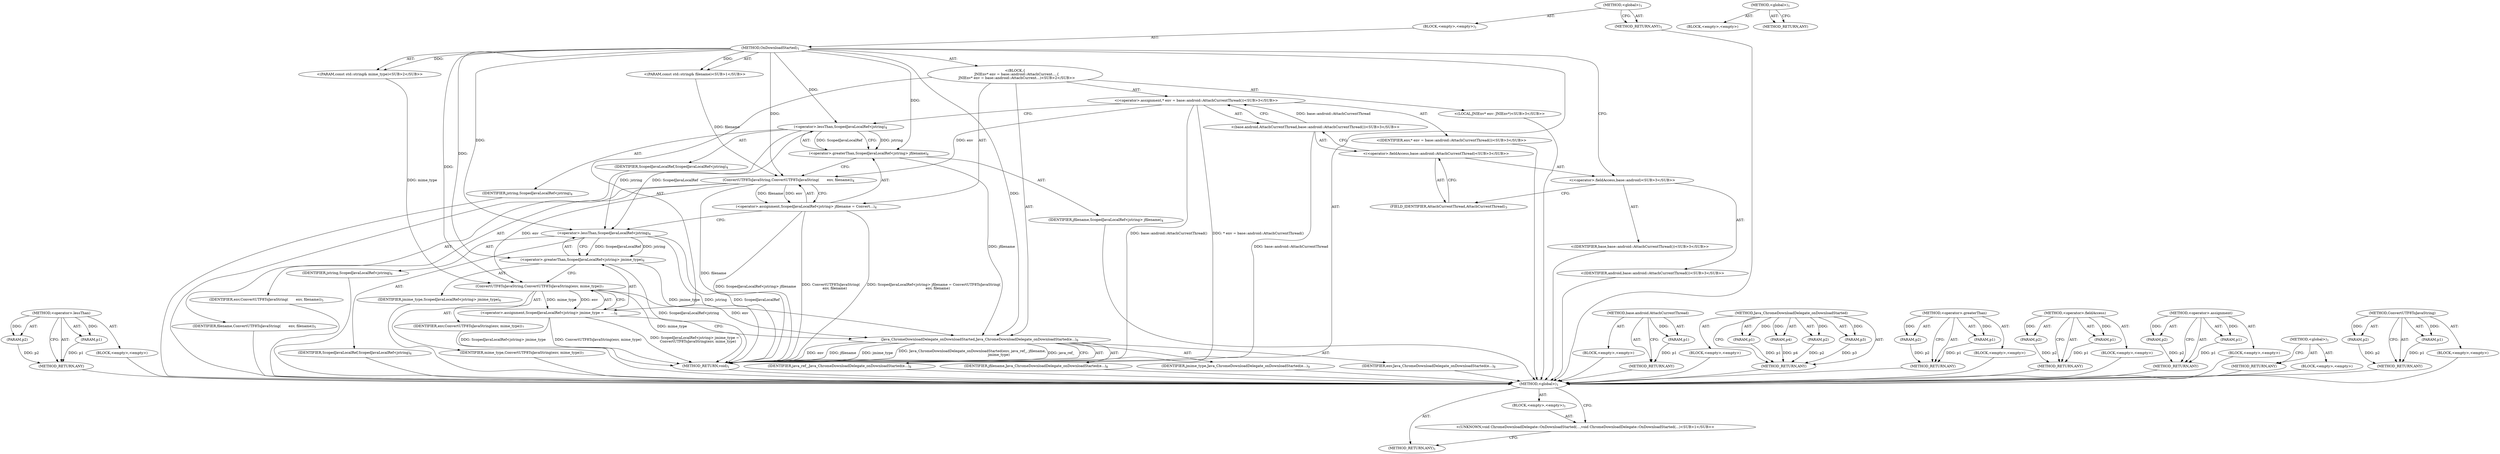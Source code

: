 digraph "&lt;global&gt;" {
vulnerable_84 [label=<(METHOD,&lt;operator&gt;.lessThan)>];
vulnerable_85 [label=<(PARAM,p1)>];
vulnerable_86 [label=<(PARAM,p2)>];
vulnerable_87 [label=<(BLOCK,&lt;empty&gt;,&lt;empty&gt;)>];
vulnerable_88 [label=<(METHOD_RETURN,ANY)>];
vulnerable_6 [label=<(METHOD,&lt;global&gt;)<SUB>1</SUB>>];
vulnerable_7 [label=<(BLOCK,&lt;empty&gt;,&lt;empty&gt;)<SUB>1</SUB>>];
vulnerable_8 [label=<(METHOD,OnDownloadStarted)<SUB>1</SUB>>];
vulnerable_9 [label="<(PARAM,const std::string&amp; filename)<SUB>1</SUB>>"];
vulnerable_10 [label="<(PARAM,const std::string&amp; mime_type)<SUB>2</SUB>>"];
vulnerable_11 [label="<(BLOCK,{
   JNIEnv* env = base::android::AttachCurrent...,{
   JNIEnv* env = base::android::AttachCurrent...)<SUB>2</SUB>>"];
vulnerable_12 [label="<(LOCAL,JNIEnv* env: JNIEnv*)<SUB>3</SUB>>"];
vulnerable_13 [label="<(&lt;operator&gt;.assignment,* env = base::android::AttachCurrentThread())<SUB>3</SUB>>"];
vulnerable_14 [label="<(IDENTIFIER,env,* env = base::android::AttachCurrentThread())<SUB>3</SUB>>"];
vulnerable_15 [label="<(base.android.AttachCurrentThread,base::android::AttachCurrentThread())<SUB>3</SUB>>"];
vulnerable_16 [label="<(&lt;operator&gt;.fieldAccess,base::android::AttachCurrentThread)<SUB>3</SUB>>"];
vulnerable_17 [label="<(&lt;operator&gt;.fieldAccess,base::android)<SUB>3</SUB>>"];
vulnerable_18 [label="<(IDENTIFIER,base,base::android::AttachCurrentThread())<SUB>3</SUB>>"];
vulnerable_19 [label="<(IDENTIFIER,android,base::android::AttachCurrentThread())<SUB>3</SUB>>"];
vulnerable_20 [label=<(FIELD_IDENTIFIER,AttachCurrentThread,AttachCurrentThread)<SUB>3</SUB>>];
vulnerable_21 [label=<(&lt;operator&gt;.assignment,ScopedJavaLocalRef&lt;jstring&gt; jfilename = Convert...)<SUB>4</SUB>>];
vulnerable_22 [label=<(&lt;operator&gt;.greaterThan,ScopedJavaLocalRef&lt;jstring&gt; jfilename)<SUB>4</SUB>>];
vulnerable_23 [label=<(&lt;operator&gt;.lessThan,ScopedJavaLocalRef&lt;jstring)<SUB>4</SUB>>];
vulnerable_24 [label=<(IDENTIFIER,ScopedJavaLocalRef,ScopedJavaLocalRef&lt;jstring)<SUB>4</SUB>>];
vulnerable_25 [label=<(IDENTIFIER,jstring,ScopedJavaLocalRef&lt;jstring)<SUB>4</SUB>>];
vulnerable_26 [label=<(IDENTIFIER,jfilename,ScopedJavaLocalRef&lt;jstring&gt; jfilename)<SUB>4</SUB>>];
vulnerable_27 [label=<(ConvertUTF8ToJavaString,ConvertUTF8ToJavaString(
       env, filename))<SUB>4</SUB>>];
vulnerable_28 [label=<(IDENTIFIER,env,ConvertUTF8ToJavaString(
       env, filename))<SUB>5</SUB>>];
vulnerable_29 [label=<(IDENTIFIER,filename,ConvertUTF8ToJavaString(
       env, filename))<SUB>5</SUB>>];
vulnerable_30 [label=<(&lt;operator&gt;.assignment,ScopedJavaLocalRef&lt;jstring&gt; jmime_type =
      ...)<SUB>6</SUB>>];
vulnerable_31 [label=<(&lt;operator&gt;.greaterThan,ScopedJavaLocalRef&lt;jstring&gt; jmime_type)<SUB>6</SUB>>];
vulnerable_32 [label=<(&lt;operator&gt;.lessThan,ScopedJavaLocalRef&lt;jstring)<SUB>6</SUB>>];
vulnerable_33 [label=<(IDENTIFIER,ScopedJavaLocalRef,ScopedJavaLocalRef&lt;jstring)<SUB>6</SUB>>];
vulnerable_34 [label=<(IDENTIFIER,jstring,ScopedJavaLocalRef&lt;jstring)<SUB>6</SUB>>];
vulnerable_35 [label=<(IDENTIFIER,jmime_type,ScopedJavaLocalRef&lt;jstring&gt; jmime_type)<SUB>6</SUB>>];
vulnerable_36 [label=<(ConvertUTF8ToJavaString,ConvertUTF8ToJavaString(env, mime_type))<SUB>7</SUB>>];
vulnerable_37 [label=<(IDENTIFIER,env,ConvertUTF8ToJavaString(env, mime_type))<SUB>7</SUB>>];
vulnerable_38 [label=<(IDENTIFIER,mime_type,ConvertUTF8ToJavaString(env, mime_type))<SUB>7</SUB>>];
vulnerable_39 [label=<(Java_ChromeDownloadDelegate_onDownloadStarted,Java_ChromeDownloadDelegate_onDownloadStarted(e...)<SUB>8</SUB>>];
vulnerable_40 [label=<(IDENTIFIER,env,Java_ChromeDownloadDelegate_onDownloadStarted(e...)<SUB>8</SUB>>];
vulnerable_41 [label=<(IDENTIFIER,java_ref_,Java_ChromeDownloadDelegate_onDownloadStarted(e...)<SUB>8</SUB>>];
vulnerable_42 [label=<(IDENTIFIER,jfilename,Java_ChromeDownloadDelegate_onDownloadStarted(e...)<SUB>8</SUB>>];
vulnerable_43 [label=<(IDENTIFIER,jmime_type,Java_ChromeDownloadDelegate_onDownloadStarted(e...)<SUB>9</SUB>>];
vulnerable_44 [label=<(METHOD_RETURN,void)<SUB>1</SUB>>];
vulnerable_46 [label=<(METHOD_RETURN,ANY)<SUB>1</SUB>>];
vulnerable_70 [label=<(METHOD,base.android.AttachCurrentThread)>];
vulnerable_71 [label=<(PARAM,p1)>];
vulnerable_72 [label=<(BLOCK,&lt;empty&gt;,&lt;empty&gt;)>];
vulnerable_73 [label=<(METHOD_RETURN,ANY)>];
vulnerable_94 [label=<(METHOD,Java_ChromeDownloadDelegate_onDownloadStarted)>];
vulnerable_95 [label=<(PARAM,p1)>];
vulnerable_96 [label=<(PARAM,p2)>];
vulnerable_97 [label=<(PARAM,p3)>];
vulnerable_98 [label=<(PARAM,p4)>];
vulnerable_99 [label=<(BLOCK,&lt;empty&gt;,&lt;empty&gt;)>];
vulnerable_100 [label=<(METHOD_RETURN,ANY)>];
vulnerable_79 [label=<(METHOD,&lt;operator&gt;.greaterThan)>];
vulnerable_80 [label=<(PARAM,p1)>];
vulnerable_81 [label=<(PARAM,p2)>];
vulnerable_82 [label=<(BLOCK,&lt;empty&gt;,&lt;empty&gt;)>];
vulnerable_83 [label=<(METHOD_RETURN,ANY)>];
vulnerable_74 [label=<(METHOD,&lt;operator&gt;.fieldAccess)>];
vulnerable_75 [label=<(PARAM,p1)>];
vulnerable_76 [label=<(PARAM,p2)>];
vulnerable_77 [label=<(BLOCK,&lt;empty&gt;,&lt;empty&gt;)>];
vulnerable_78 [label=<(METHOD_RETURN,ANY)>];
vulnerable_65 [label=<(METHOD,&lt;operator&gt;.assignment)>];
vulnerable_66 [label=<(PARAM,p1)>];
vulnerable_67 [label=<(PARAM,p2)>];
vulnerable_68 [label=<(BLOCK,&lt;empty&gt;,&lt;empty&gt;)>];
vulnerable_69 [label=<(METHOD_RETURN,ANY)>];
vulnerable_59 [label=<(METHOD,&lt;global&gt;)<SUB>1</SUB>>];
vulnerable_60 [label=<(BLOCK,&lt;empty&gt;,&lt;empty&gt;)>];
vulnerable_61 [label=<(METHOD_RETURN,ANY)>];
vulnerable_89 [label=<(METHOD,ConvertUTF8ToJavaString)>];
vulnerable_90 [label=<(PARAM,p1)>];
vulnerable_91 [label=<(PARAM,p2)>];
vulnerable_92 [label=<(BLOCK,&lt;empty&gt;,&lt;empty&gt;)>];
vulnerable_93 [label=<(METHOD_RETURN,ANY)>];
fixed_6 [label=<(METHOD,&lt;global&gt;)<SUB>1</SUB>>];
fixed_7 [label=<(BLOCK,&lt;empty&gt;,&lt;empty&gt;)<SUB>1</SUB>>];
fixed_8 [label="<(UNKNOWN,void ChromeDownloadDelegate::OnDownloadStarted(...,void ChromeDownloadDelegate::OnDownloadStarted(...)<SUB>1</SUB>>"];
fixed_9 [label=<(METHOD_RETURN,ANY)<SUB>1</SUB>>];
fixed_14 [label=<(METHOD,&lt;global&gt;)<SUB>1</SUB>>];
fixed_15 [label=<(BLOCK,&lt;empty&gt;,&lt;empty&gt;)>];
fixed_16 [label=<(METHOD_RETURN,ANY)>];
vulnerable_84 -> vulnerable_85  [key=0, label="AST: "];
vulnerable_84 -> vulnerable_85  [key=1, label="DDG: "];
vulnerable_84 -> vulnerable_87  [key=0, label="AST: "];
vulnerable_84 -> vulnerable_86  [key=0, label="AST: "];
vulnerable_84 -> vulnerable_86  [key=1, label="DDG: "];
vulnerable_84 -> vulnerable_88  [key=0, label="AST: "];
vulnerable_84 -> vulnerable_88  [key=1, label="CFG: "];
vulnerable_85 -> vulnerable_88  [key=0, label="DDG: p1"];
vulnerable_86 -> vulnerable_88  [key=0, label="DDG: p2"];
vulnerable_87 -> fixed_6  [key=0];
vulnerable_88 -> fixed_6  [key=0];
vulnerable_6 -> vulnerable_7  [key=0, label="AST: "];
vulnerable_6 -> vulnerable_46  [key=0, label="AST: "];
vulnerable_6 -> vulnerable_46  [key=1, label="CFG: "];
vulnerable_7 -> vulnerable_8  [key=0, label="AST: "];
vulnerable_8 -> vulnerable_9  [key=0, label="AST: "];
vulnerable_8 -> vulnerable_9  [key=1, label="DDG: "];
vulnerable_8 -> vulnerable_10  [key=0, label="AST: "];
vulnerable_8 -> vulnerable_10  [key=1, label="DDG: "];
vulnerable_8 -> vulnerable_11  [key=0, label="AST: "];
vulnerable_8 -> vulnerable_44  [key=0, label="AST: "];
vulnerable_8 -> vulnerable_17  [key=0, label="CFG: "];
vulnerable_8 -> vulnerable_39  [key=0, label="DDG: "];
vulnerable_8 -> vulnerable_22  [key=0, label="DDG: "];
vulnerable_8 -> vulnerable_27  [key=0, label="DDG: "];
vulnerable_8 -> vulnerable_31  [key=0, label="DDG: "];
vulnerable_8 -> vulnerable_36  [key=0, label="DDG: "];
vulnerable_8 -> vulnerable_23  [key=0, label="DDG: "];
vulnerable_8 -> vulnerable_32  [key=0, label="DDG: "];
vulnerable_9 -> vulnerable_27  [key=0, label="DDG: filename"];
vulnerable_10 -> vulnerable_36  [key=0, label="DDG: mime_type"];
vulnerable_11 -> vulnerable_12  [key=0, label="AST: "];
vulnerable_11 -> vulnerable_13  [key=0, label="AST: "];
vulnerable_11 -> vulnerable_21  [key=0, label="AST: "];
vulnerable_11 -> vulnerable_30  [key=0, label="AST: "];
vulnerable_11 -> vulnerable_39  [key=0, label="AST: "];
vulnerable_12 -> fixed_6  [key=0];
vulnerable_13 -> vulnerable_14  [key=0, label="AST: "];
vulnerable_13 -> vulnerable_15  [key=0, label="AST: "];
vulnerable_13 -> vulnerable_23  [key=0, label="CFG: "];
vulnerable_13 -> vulnerable_44  [key=0, label="DDG: base::android::AttachCurrentThread()"];
vulnerable_13 -> vulnerable_44  [key=1, label="DDG: * env = base::android::AttachCurrentThread()"];
vulnerable_13 -> vulnerable_27  [key=0, label="DDG: env"];
vulnerable_14 -> fixed_6  [key=0];
vulnerable_15 -> vulnerable_16  [key=0, label="AST: "];
vulnerable_15 -> vulnerable_13  [key=0, label="CFG: "];
vulnerable_15 -> vulnerable_13  [key=1, label="DDG: base::android::AttachCurrentThread"];
vulnerable_15 -> vulnerable_44  [key=0, label="DDG: base::android::AttachCurrentThread"];
vulnerable_16 -> vulnerable_17  [key=0, label="AST: "];
vulnerable_16 -> vulnerable_20  [key=0, label="AST: "];
vulnerable_16 -> vulnerable_15  [key=0, label="CFG: "];
vulnerable_17 -> vulnerable_18  [key=0, label="AST: "];
vulnerable_17 -> vulnerable_19  [key=0, label="AST: "];
vulnerable_17 -> vulnerable_20  [key=0, label="CFG: "];
vulnerable_18 -> fixed_6  [key=0];
vulnerable_19 -> fixed_6  [key=0];
vulnerable_20 -> vulnerable_16  [key=0, label="CFG: "];
vulnerable_21 -> vulnerable_22  [key=0, label="AST: "];
vulnerable_21 -> vulnerable_27  [key=0, label="AST: "];
vulnerable_21 -> vulnerable_32  [key=0, label="CFG: "];
vulnerable_21 -> vulnerable_44  [key=0, label="DDG: ScopedJavaLocalRef&lt;jstring&gt; jfilename"];
vulnerable_21 -> vulnerable_44  [key=1, label="DDG: ConvertUTF8ToJavaString(
       env, filename)"];
vulnerable_21 -> vulnerable_44  [key=2, label="DDG: ScopedJavaLocalRef&lt;jstring&gt; jfilename = ConvertUTF8ToJavaString(
       env, filename)"];
vulnerable_22 -> vulnerable_23  [key=0, label="AST: "];
vulnerable_22 -> vulnerable_26  [key=0, label="AST: "];
vulnerable_22 -> vulnerable_27  [key=0, label="CFG: "];
vulnerable_22 -> vulnerable_39  [key=0, label="DDG: jfilename"];
vulnerable_23 -> vulnerable_24  [key=0, label="AST: "];
vulnerable_23 -> vulnerable_25  [key=0, label="AST: "];
vulnerable_23 -> vulnerable_22  [key=0, label="CFG: "];
vulnerable_23 -> vulnerable_22  [key=1, label="DDG: ScopedJavaLocalRef"];
vulnerable_23 -> vulnerable_22  [key=2, label="DDG: jstring"];
vulnerable_23 -> vulnerable_32  [key=0, label="DDG: ScopedJavaLocalRef"];
vulnerable_23 -> vulnerable_32  [key=1, label="DDG: jstring"];
vulnerable_24 -> fixed_6  [key=0];
vulnerable_25 -> fixed_6  [key=0];
vulnerable_26 -> fixed_6  [key=0];
vulnerable_27 -> vulnerable_28  [key=0, label="AST: "];
vulnerable_27 -> vulnerable_29  [key=0, label="AST: "];
vulnerable_27 -> vulnerable_21  [key=0, label="CFG: "];
vulnerable_27 -> vulnerable_21  [key=1, label="DDG: env"];
vulnerable_27 -> vulnerable_21  [key=2, label="DDG: filename"];
vulnerable_27 -> vulnerable_44  [key=0, label="DDG: filename"];
vulnerable_27 -> vulnerable_36  [key=0, label="DDG: env"];
vulnerable_28 -> fixed_6  [key=0];
vulnerable_29 -> fixed_6  [key=0];
vulnerable_30 -> vulnerable_31  [key=0, label="AST: "];
vulnerable_30 -> vulnerable_36  [key=0, label="AST: "];
vulnerable_30 -> vulnerable_39  [key=0, label="CFG: "];
vulnerable_30 -> vulnerable_44  [key=0, label="DDG: ScopedJavaLocalRef&lt;jstring&gt; jmime_type"];
vulnerable_30 -> vulnerable_44  [key=1, label="DDG: ConvertUTF8ToJavaString(env, mime_type)"];
vulnerable_30 -> vulnerable_44  [key=2, label="DDG: ScopedJavaLocalRef&lt;jstring&gt; jmime_type =
      ConvertUTF8ToJavaString(env, mime_type)"];
vulnerable_31 -> vulnerable_32  [key=0, label="AST: "];
vulnerable_31 -> vulnerable_35  [key=0, label="AST: "];
vulnerable_31 -> vulnerable_36  [key=0, label="CFG: "];
vulnerable_31 -> vulnerable_44  [key=0, label="DDG: ScopedJavaLocalRef&lt;jstring"];
vulnerable_31 -> vulnerable_39  [key=0, label="DDG: jmime_type"];
vulnerable_32 -> vulnerable_33  [key=0, label="AST: "];
vulnerable_32 -> vulnerable_34  [key=0, label="AST: "];
vulnerable_32 -> vulnerable_31  [key=0, label="CFG: "];
vulnerable_32 -> vulnerable_31  [key=1, label="DDG: ScopedJavaLocalRef"];
vulnerable_32 -> vulnerable_31  [key=2, label="DDG: jstring"];
vulnerable_32 -> vulnerable_44  [key=0, label="DDG: ScopedJavaLocalRef"];
vulnerable_32 -> vulnerable_44  [key=1, label="DDG: jstring"];
vulnerable_33 -> fixed_6  [key=0];
vulnerable_34 -> fixed_6  [key=0];
vulnerable_35 -> fixed_6  [key=0];
vulnerable_36 -> vulnerable_37  [key=0, label="AST: "];
vulnerable_36 -> vulnerable_38  [key=0, label="AST: "];
vulnerable_36 -> vulnerable_30  [key=0, label="CFG: "];
vulnerable_36 -> vulnerable_30  [key=1, label="DDG: env"];
vulnerable_36 -> vulnerable_30  [key=2, label="DDG: mime_type"];
vulnerable_36 -> vulnerable_44  [key=0, label="DDG: mime_type"];
vulnerable_36 -> vulnerable_39  [key=0, label="DDG: env"];
vulnerable_37 -> fixed_6  [key=0];
vulnerable_38 -> fixed_6  [key=0];
vulnerable_39 -> vulnerable_40  [key=0, label="AST: "];
vulnerable_39 -> vulnerable_41  [key=0, label="AST: "];
vulnerable_39 -> vulnerable_42  [key=0, label="AST: "];
vulnerable_39 -> vulnerable_43  [key=0, label="AST: "];
vulnerable_39 -> vulnerable_44  [key=0, label="CFG: "];
vulnerable_39 -> vulnerable_44  [key=1, label="DDG: env"];
vulnerable_39 -> vulnerable_44  [key=2, label="DDG: jfilename"];
vulnerable_39 -> vulnerable_44  [key=3, label="DDG: jmime_type"];
vulnerable_39 -> vulnerable_44  [key=4, label="DDG: Java_ChromeDownloadDelegate_onDownloadStarted(env, java_ref_, jfilename,
                                                jmime_type)"];
vulnerable_39 -> vulnerable_44  [key=5, label="DDG: java_ref_"];
vulnerable_40 -> fixed_6  [key=0];
vulnerable_41 -> fixed_6  [key=0];
vulnerable_42 -> fixed_6  [key=0];
vulnerable_43 -> fixed_6  [key=0];
vulnerable_44 -> fixed_6  [key=0];
vulnerable_46 -> fixed_6  [key=0];
vulnerable_70 -> vulnerable_71  [key=0, label="AST: "];
vulnerable_70 -> vulnerable_71  [key=1, label="DDG: "];
vulnerable_70 -> vulnerable_72  [key=0, label="AST: "];
vulnerable_70 -> vulnerable_73  [key=0, label="AST: "];
vulnerable_70 -> vulnerable_73  [key=1, label="CFG: "];
vulnerable_71 -> vulnerable_73  [key=0, label="DDG: p1"];
vulnerable_72 -> fixed_6  [key=0];
vulnerable_73 -> fixed_6  [key=0];
vulnerable_94 -> vulnerable_95  [key=0, label="AST: "];
vulnerable_94 -> vulnerable_95  [key=1, label="DDG: "];
vulnerable_94 -> vulnerable_99  [key=0, label="AST: "];
vulnerable_94 -> vulnerable_96  [key=0, label="AST: "];
vulnerable_94 -> vulnerable_96  [key=1, label="DDG: "];
vulnerable_94 -> vulnerable_100  [key=0, label="AST: "];
vulnerable_94 -> vulnerable_100  [key=1, label="CFG: "];
vulnerable_94 -> vulnerable_97  [key=0, label="AST: "];
vulnerable_94 -> vulnerable_97  [key=1, label="DDG: "];
vulnerable_94 -> vulnerable_98  [key=0, label="AST: "];
vulnerable_94 -> vulnerable_98  [key=1, label="DDG: "];
vulnerable_95 -> vulnerable_100  [key=0, label="DDG: p1"];
vulnerable_96 -> vulnerable_100  [key=0, label="DDG: p2"];
vulnerable_97 -> vulnerable_100  [key=0, label="DDG: p3"];
vulnerable_98 -> vulnerable_100  [key=0, label="DDG: p4"];
vulnerable_99 -> fixed_6  [key=0];
vulnerable_100 -> fixed_6  [key=0];
vulnerable_79 -> vulnerable_80  [key=0, label="AST: "];
vulnerable_79 -> vulnerable_80  [key=1, label="DDG: "];
vulnerable_79 -> vulnerable_82  [key=0, label="AST: "];
vulnerable_79 -> vulnerable_81  [key=0, label="AST: "];
vulnerable_79 -> vulnerable_81  [key=1, label="DDG: "];
vulnerable_79 -> vulnerable_83  [key=0, label="AST: "];
vulnerable_79 -> vulnerable_83  [key=1, label="CFG: "];
vulnerable_80 -> vulnerable_83  [key=0, label="DDG: p1"];
vulnerable_81 -> vulnerable_83  [key=0, label="DDG: p2"];
vulnerable_82 -> fixed_6  [key=0];
vulnerable_83 -> fixed_6  [key=0];
vulnerable_74 -> vulnerable_75  [key=0, label="AST: "];
vulnerable_74 -> vulnerable_75  [key=1, label="DDG: "];
vulnerable_74 -> vulnerable_77  [key=0, label="AST: "];
vulnerable_74 -> vulnerable_76  [key=0, label="AST: "];
vulnerable_74 -> vulnerable_76  [key=1, label="DDG: "];
vulnerable_74 -> vulnerable_78  [key=0, label="AST: "];
vulnerable_74 -> vulnerable_78  [key=1, label="CFG: "];
vulnerable_75 -> vulnerable_78  [key=0, label="DDG: p1"];
vulnerable_76 -> vulnerable_78  [key=0, label="DDG: p2"];
vulnerable_77 -> fixed_6  [key=0];
vulnerable_78 -> fixed_6  [key=0];
vulnerable_65 -> vulnerable_66  [key=0, label="AST: "];
vulnerable_65 -> vulnerable_66  [key=1, label="DDG: "];
vulnerable_65 -> vulnerable_68  [key=0, label="AST: "];
vulnerable_65 -> vulnerable_67  [key=0, label="AST: "];
vulnerable_65 -> vulnerable_67  [key=1, label="DDG: "];
vulnerable_65 -> vulnerable_69  [key=0, label="AST: "];
vulnerable_65 -> vulnerable_69  [key=1, label="CFG: "];
vulnerable_66 -> vulnerable_69  [key=0, label="DDG: p1"];
vulnerable_67 -> vulnerable_69  [key=0, label="DDG: p2"];
vulnerable_68 -> fixed_6  [key=0];
vulnerable_69 -> fixed_6  [key=0];
vulnerable_59 -> vulnerable_60  [key=0, label="AST: "];
vulnerable_59 -> vulnerable_61  [key=0, label="AST: "];
vulnerable_59 -> vulnerable_61  [key=1, label="CFG: "];
vulnerable_60 -> fixed_6  [key=0];
vulnerable_61 -> fixed_6  [key=0];
vulnerable_89 -> vulnerable_90  [key=0, label="AST: "];
vulnerable_89 -> vulnerable_90  [key=1, label="DDG: "];
vulnerable_89 -> vulnerable_92  [key=0, label="AST: "];
vulnerable_89 -> vulnerable_91  [key=0, label="AST: "];
vulnerable_89 -> vulnerable_91  [key=1, label="DDG: "];
vulnerable_89 -> vulnerable_93  [key=0, label="AST: "];
vulnerable_89 -> vulnerable_93  [key=1, label="CFG: "];
vulnerable_90 -> vulnerable_93  [key=0, label="DDG: p1"];
vulnerable_91 -> vulnerable_93  [key=0, label="DDG: p2"];
vulnerable_92 -> fixed_6  [key=0];
vulnerable_93 -> fixed_6  [key=0];
fixed_6 -> fixed_7  [key=0, label="AST: "];
fixed_6 -> fixed_9  [key=0, label="AST: "];
fixed_6 -> fixed_8  [key=0, label="CFG: "];
fixed_7 -> fixed_8  [key=0, label="AST: "];
fixed_8 -> fixed_9  [key=0, label="CFG: "];
fixed_14 -> fixed_15  [key=0, label="AST: "];
fixed_14 -> fixed_16  [key=0, label="AST: "];
fixed_14 -> fixed_16  [key=1, label="CFG: "];
}
